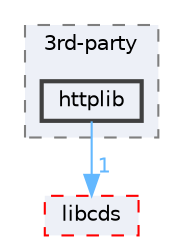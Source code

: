 digraph "external/taskflow/3rd-party/httplib"
{
 // LATEX_PDF_SIZE
  bgcolor="transparent";
  edge [fontname=Helvetica,fontsize=10,labelfontname=Helvetica,labelfontsize=10];
  node [fontname=Helvetica,fontsize=10,shape=box,height=0.2,width=0.4];
  compound=true
  subgraph clusterdir_8a551ad5ddcada96b3faa8407baf5b5b {
    graph [ bgcolor="#edf0f7", pencolor="grey50", label="3rd-party", fontname=Helvetica,fontsize=10 style="filled,dashed", URL="dir_8a551ad5ddcada96b3faa8407baf5b5b.html",tooltip=""]
  dir_356e1bd02d92c2bacbbd4de50f884169 [label="httplib", fillcolor="#edf0f7", color="grey25", style="filled,bold", URL="dir_356e1bd02d92c2bacbbd4de50f884169.html",tooltip=""];
  }
  dir_ab6169dce0214f69bd11de922f7415d8 [label="libcds", fillcolor="#edf0f7", color="red", style="filled,dashed", URL="dir_ab6169dce0214f69bd11de922f7415d8.html",tooltip=""];
  dir_356e1bd02d92c2bacbbd4de50f884169->dir_ab6169dce0214f69bd11de922f7415d8 [headlabel="1", labeldistance=1.5 headhref="dir_000372_000445.html" href="dir_000372_000445.html" color="steelblue1" fontcolor="steelblue1"];
}
